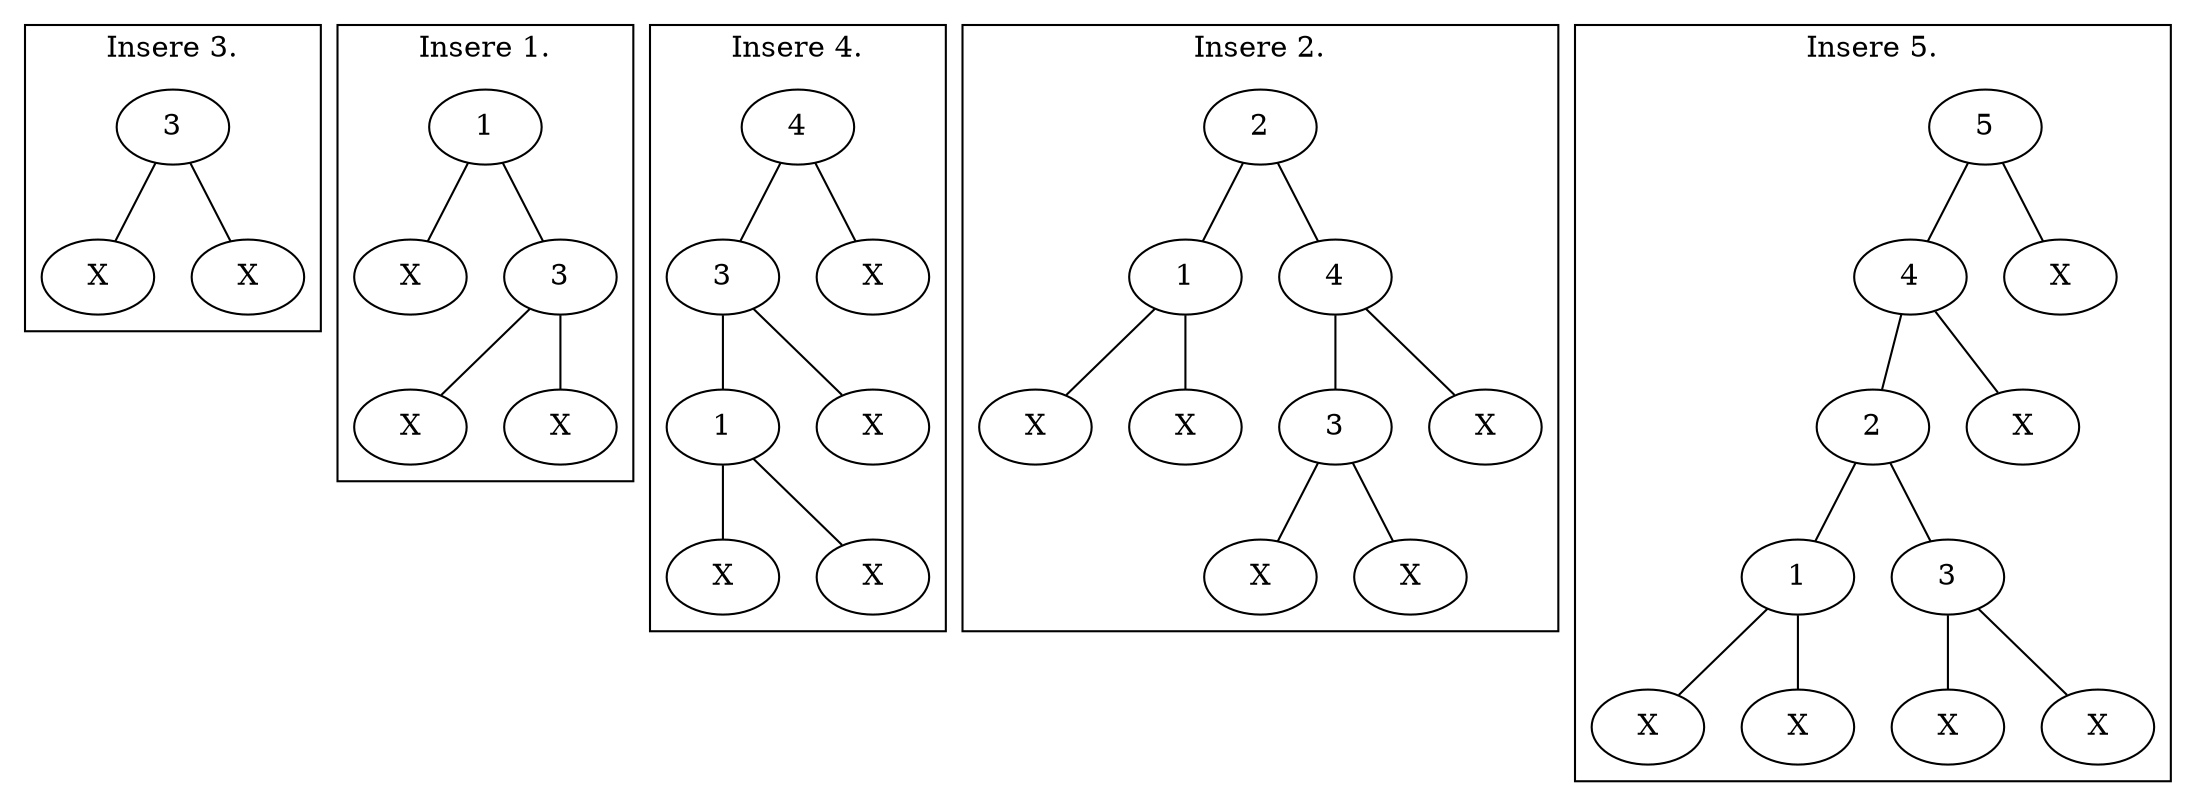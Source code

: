 graph "" {
  #   node [fontsize=10,width=".2", height=".2", margin=0];
  #   graph[fontsize=8];

  subgraph "" {
    subgraph cluster1 {
      label="Insere 3."
      n [label="3"];
      x1 [label="X"];
      x2 [label="X"];
      n -- x1;
      n -- x2;
    }

    subgraph cluster2 {
      label="Insere 1."
      n21 [label="1"];
      x21 [label="X"];
      n23 [label="3"];
      x22 [label="X"];
      x23 [label="X"];
      n21 -- x21;
      n21 -- n23;
      n23 -- x22;
      n23 -- x23;
    }

    subgraph cluster3 {
      label="Insere 4."
      n34 [label="4"];
      n33 [label="3"];
      n31 [label="1"];
      x31 [label="X"];
      x32 [label="X"];
      x33 [label="X"];
      x34 [label="X"];
      n34 -- n33;
      n33 -- n31;
      n31 -- x31;
      n31 -- x32;
      n33 -- x33;
      n34 -- x34;
    }
  }

  subgraph "" {
    subgraph cluster4 {
      label="Insere 2."
      n42 [label="2"];
      n41 [label="1"];
      n44 [label="4"];
      n43 [label="3"];
      x41 [label="X"];
      x42 [label="X"];
      x43 [label="X"];
      x44 [label="X"];
      x45 [label="X"];
      n42 -- n44;
      n42 -- n41;
      n41 -- x41;
      n41 -- x42;
      n44 -- n43;
      n43 -- x43;
      n43 -- x44;
      n44 -- x45;
    }

    subgraph cluster5 {
      label="Insere 5."
      n55 [label="5"]
      n52 [label="2"];
      n51 [label="1"];
      n54 [label="4"];
      n53 [label="3"];
      x51 [label="X"];
      x52 [label="X"];
      x53 [label="X"];
      x54 [label="X"];
      x55 [label="X"];
      x56 [label="X"];
      n55 -- n54;
      n54 -- n52;
      n52 -- n51;
      n52 -- n53;
      n51 -- x51;
      n51 -- x52;
      n53 -- x53;
      n53 -- x54;
      n54 -- x55;
      n55 -- x56;
    }
  }
}
